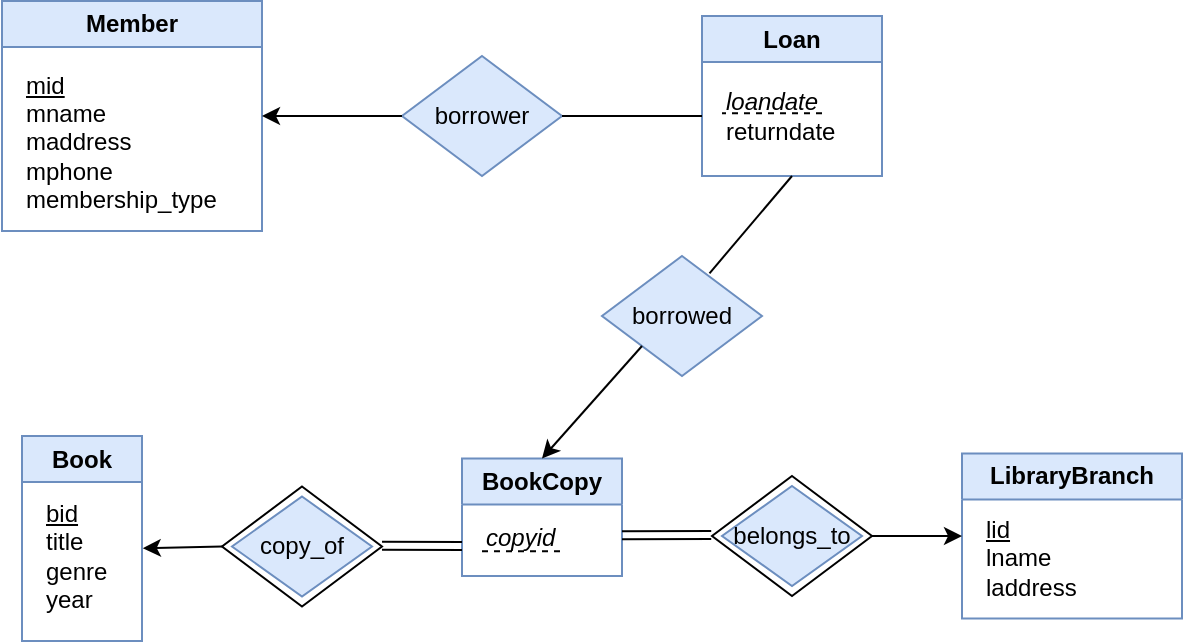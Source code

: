<mxfile version="26.1.0">
  <diagram id="R2lEEEUBdFMjLlhIrx00" name="Page-1">
    <mxGraphModel dx="795" dy="418" grid="1" gridSize="10" guides="1" tooltips="1" connect="1" arrows="1" fold="1" page="1" pageScale="1" pageWidth="850" pageHeight="1100" math="0" shadow="0" extFonts="Permanent Marker^https://fonts.googleapis.com/css?family=Permanent+Marker">
      <root>
        <mxCell id="0" />
        <mxCell id="1" parent="0" />
        <mxCell id="ewZ8gy16_46B8bGI5FMj-2" value="Member" style="swimlane;whiteSpace=wrap;html=1;container=0;fillColor=#dae8fc;strokeColor=#6c8ebf;" vertex="1" parent="1">
          <mxGeometry x="90" y="92.5" width="130" height="115" as="geometry" />
        </mxCell>
        <mxCell id="ewZ8gy16_46B8bGI5FMj-3" value="&lt;u&gt;mid&lt;/u&gt;&lt;div&gt;mname&lt;/div&gt;&lt;div&gt;maddress&lt;/div&gt;&lt;div&gt;mphone&lt;/div&gt;&lt;div&gt;membership_type&lt;/div&gt;" style="text;html=1;align=left;verticalAlign=middle;resizable=0;points=[];autosize=1;strokeColor=none;fillColor=none;container=0;" vertex="1" parent="ewZ8gy16_46B8bGI5FMj-2">
          <mxGeometry x="10" y="25" width="120" height="90" as="geometry" />
        </mxCell>
        <mxCell id="ewZ8gy16_46B8bGI5FMj-4" value="Book" style="swimlane;whiteSpace=wrap;html=1;fillColor=#dae8fc;strokeColor=#6c8ebf;" vertex="1" parent="1">
          <mxGeometry x="100" y="310" width="60" height="102.5" as="geometry" />
        </mxCell>
        <mxCell id="ewZ8gy16_46B8bGI5FMj-5" value="&lt;u&gt;bid&lt;/u&gt;&lt;div&gt;&lt;span style=&quot;background-color: transparent; color: light-dark(rgb(0, 0, 0), rgb(255, 255, 255));&quot;&gt;title&lt;/span&gt;&lt;/div&gt;&lt;div&gt;genre&lt;/div&gt;&lt;div&gt;year&lt;/div&gt;" style="text;html=1;align=left;verticalAlign=middle;resizable=0;points=[];autosize=1;strokeColor=none;fillColor=none;" vertex="1" parent="ewZ8gy16_46B8bGI5FMj-4">
          <mxGeometry x="10" y="25" width="50" height="70" as="geometry" />
        </mxCell>
        <mxCell id="ewZ8gy16_46B8bGI5FMj-6" value="LibraryBranch" style="swimlane;whiteSpace=wrap;html=1;fillColor=#dae8fc;strokeColor=#6c8ebf;" vertex="1" parent="1">
          <mxGeometry x="570" y="318.75" width="110" height="82.5" as="geometry" />
        </mxCell>
        <mxCell id="ewZ8gy16_46B8bGI5FMj-7" value="&lt;u&gt;lid&lt;/u&gt;&lt;div&gt;lname&lt;/div&gt;&lt;div&gt;laddress&lt;/div&gt;" style="text;html=1;align=left;verticalAlign=middle;resizable=0;points=[];autosize=1;strokeColor=none;fillColor=none;" vertex="1" parent="ewZ8gy16_46B8bGI5FMj-6">
          <mxGeometry x="10" y="22.5" width="70" height="60" as="geometry" />
        </mxCell>
        <mxCell id="ewZ8gy16_46B8bGI5FMj-8" value="BookCopy" style="swimlane;whiteSpace=wrap;html=1;fillColor=#dae8fc;strokeColor=#6c8ebf;" vertex="1" parent="1">
          <mxGeometry x="320" y="321.25" width="80" height="58.75" as="geometry" />
        </mxCell>
        <mxCell id="ewZ8gy16_46B8bGI5FMj-9" value="&lt;i&gt;copyid&lt;/i&gt;" style="text;html=1;align=left;verticalAlign=middle;resizable=0;points=[];autosize=1;strokeColor=none;fillColor=none;" vertex="1" parent="ewZ8gy16_46B8bGI5FMj-8">
          <mxGeometry x="10" y="25" width="60" height="30" as="geometry" />
        </mxCell>
        <mxCell id="ewZ8gy16_46B8bGI5FMj-19" value="" style="endArrow=none;dashed=1;html=1;rounded=0;" edge="1" parent="ewZ8gy16_46B8bGI5FMj-8">
          <mxGeometry width="50" height="50" relative="1" as="geometry">
            <mxPoint x="10" y="46.33" as="sourcePoint" />
            <mxPoint x="50" y="46.33" as="targetPoint" />
          </mxGeometry>
        </mxCell>
        <mxCell id="ewZ8gy16_46B8bGI5FMj-11" value="Loan" style="swimlane;whiteSpace=wrap;html=1;fillColor=#dae8fc;strokeColor=#6c8ebf;" vertex="1" parent="1">
          <mxGeometry x="440" y="100" width="90" height="80" as="geometry" />
        </mxCell>
        <mxCell id="ewZ8gy16_46B8bGI5FMj-12" value="&lt;span style=&quot;background-color: transparent; color: light-dark(rgb(0, 0, 0), rgb(255, 255, 255));&quot;&gt;&lt;i&gt;loandate&lt;/i&gt;&lt;/span&gt;&lt;div&gt;returndate&lt;/div&gt;" style="text;html=1;align=left;verticalAlign=middle;resizable=0;points=[];autosize=1;strokeColor=none;fillColor=none;" vertex="1" parent="ewZ8gy16_46B8bGI5FMj-11">
          <mxGeometry x="10" y="30" width="80" height="40" as="geometry" />
        </mxCell>
        <mxCell id="ewZ8gy16_46B8bGI5FMj-18" value="" style="endArrow=none;dashed=1;html=1;rounded=0;" edge="1" parent="ewZ8gy16_46B8bGI5FMj-11">
          <mxGeometry width="50" height="50" relative="1" as="geometry">
            <mxPoint x="60" y="48.58" as="sourcePoint" />
            <mxPoint x="10" y="48.58" as="targetPoint" />
          </mxGeometry>
        </mxCell>
        <mxCell id="ewZ8gy16_46B8bGI5FMj-13" value="borrower" style="rhombus;whiteSpace=wrap;html=1;fillColor=#dae8fc;strokeColor=#6c8ebf;" vertex="1" parent="1">
          <mxGeometry x="290" y="120" width="80" height="60" as="geometry" />
        </mxCell>
        <mxCell id="ewZ8gy16_46B8bGI5FMj-16" value="" style="endArrow=classic;html=1;rounded=0;exitX=0;exitY=0.5;exitDx=0;exitDy=0;entryX=1;entryY=0.5;entryDx=0;entryDy=0;" edge="1" parent="1" source="ewZ8gy16_46B8bGI5FMj-13" target="ewZ8gy16_46B8bGI5FMj-2">
          <mxGeometry width="50" height="50" relative="1" as="geometry">
            <mxPoint x="350" y="290" as="sourcePoint" />
            <mxPoint x="400" y="240" as="targetPoint" />
          </mxGeometry>
        </mxCell>
        <mxCell id="ewZ8gy16_46B8bGI5FMj-17" value="" style="endArrow=none;html=1;rounded=0;exitX=1;exitY=0.5;exitDx=0;exitDy=0;" edge="1" parent="1" source="ewZ8gy16_46B8bGI5FMj-13">
          <mxGeometry width="50" height="50" relative="1" as="geometry">
            <mxPoint x="350" y="290" as="sourcePoint" />
            <mxPoint x="440" y="150" as="targetPoint" />
          </mxGeometry>
        </mxCell>
        <mxCell id="ewZ8gy16_46B8bGI5FMj-20" value="borrowed" style="rhombus;whiteSpace=wrap;html=1;fillColor=#dae8fc;strokeColor=#6c8ebf;" vertex="1" parent="1">
          <mxGeometry x="390" y="220" width="80" height="60" as="geometry" />
        </mxCell>
        <mxCell id="ewZ8gy16_46B8bGI5FMj-21" value="" style="endArrow=classic;html=1;rounded=0;entryX=0.5;entryY=0;entryDx=0;entryDy=0;exitX=0;exitY=1;exitDx=0;exitDy=0;" edge="1" parent="1" source="ewZ8gy16_46B8bGI5FMj-20" target="ewZ8gy16_46B8bGI5FMj-8">
          <mxGeometry width="50" height="50" relative="1" as="geometry">
            <mxPoint x="350" y="290" as="sourcePoint" />
            <mxPoint x="400" y="240" as="targetPoint" />
          </mxGeometry>
        </mxCell>
        <mxCell id="ewZ8gy16_46B8bGI5FMj-22" value="" style="endArrow=none;html=1;rounded=0;entryX=0.5;entryY=1;entryDx=0;entryDy=0;exitX=0.672;exitY=0.144;exitDx=0;exitDy=0;exitPerimeter=0;" edge="1" parent="1" source="ewZ8gy16_46B8bGI5FMj-20" target="ewZ8gy16_46B8bGI5FMj-11">
          <mxGeometry width="50" height="50" relative="1" as="geometry">
            <mxPoint x="460" y="340" as="sourcePoint" />
            <mxPoint x="510" y="290" as="targetPoint" />
          </mxGeometry>
        </mxCell>
        <mxCell id="ewZ8gy16_46B8bGI5FMj-23" value="" style="rhombus;whiteSpace=wrap;html=1;" vertex="1" parent="1">
          <mxGeometry x="200" y="335.25" width="80" height="60" as="geometry" />
        </mxCell>
        <mxCell id="ewZ8gy16_46B8bGI5FMj-25" value="" style="endArrow=classic;html=1;rounded=0;exitX=0;exitY=0.5;exitDx=0;exitDy=0;entryX=1.008;entryY=0.445;entryDx=0;entryDy=0;entryPerimeter=0;" edge="1" parent="1" source="ewZ8gy16_46B8bGI5FMj-23" target="ewZ8gy16_46B8bGI5FMj-5">
          <mxGeometry width="50" height="50" relative="1" as="geometry">
            <mxPoint x="160" y="365.25" as="sourcePoint" />
            <mxPoint x="360" y="240" as="targetPoint" />
          </mxGeometry>
        </mxCell>
        <mxCell id="ewZ8gy16_46B8bGI5FMj-26" value="" style="rhombus;whiteSpace=wrap;html=1;" vertex="1" parent="1">
          <mxGeometry x="445" y="330" width="80" height="60" as="geometry" />
        </mxCell>
        <mxCell id="ewZ8gy16_46B8bGI5FMj-29" value="copy_of" style="rhombus;whiteSpace=wrap;html=1;fillColor=#dae8fc;strokeColor=#6c8ebf;" vertex="1" parent="1">
          <mxGeometry x="205" y="340.25" width="70" height="50" as="geometry" />
        </mxCell>
        <mxCell id="ewZ8gy16_46B8bGI5FMj-28" value="" style="endArrow=classic;html=1;rounded=0;exitX=1;exitY=0.5;exitDx=0;exitDy=0;entryX=0;entryY=0.5;entryDx=0;entryDy=0;" edge="1" parent="1" source="ewZ8gy16_46B8bGI5FMj-26" target="ewZ8gy16_46B8bGI5FMj-6">
          <mxGeometry width="50" height="50" relative="1" as="geometry">
            <mxPoint x="350" y="290" as="sourcePoint" />
            <mxPoint x="400" y="240" as="targetPoint" />
          </mxGeometry>
        </mxCell>
        <mxCell id="ewZ8gy16_46B8bGI5FMj-30" value="belongs_to" style="rhombus;whiteSpace=wrap;html=1;fillColor=#dae8fc;strokeColor=#6c8ebf;" vertex="1" parent="1">
          <mxGeometry x="450" y="335" width="70" height="50" as="geometry" />
        </mxCell>
        <mxCell id="ewZ8gy16_46B8bGI5FMj-33" value="" style="shape=link;html=1;rounded=0;" edge="1" parent="1">
          <mxGeometry width="100" relative="1" as="geometry">
            <mxPoint x="280" y="364.83" as="sourcePoint" />
            <mxPoint x="320" y="365" as="targetPoint" />
          </mxGeometry>
        </mxCell>
        <mxCell id="ewZ8gy16_46B8bGI5FMj-34" value="" style="shape=link;html=1;rounded=0;entryX=-0.077;entryY=0.49;entryDx=0;entryDy=0;entryPerimeter=0;" edge="1" parent="1" target="ewZ8gy16_46B8bGI5FMj-30">
          <mxGeometry width="100" relative="1" as="geometry">
            <mxPoint x="400" y="359.58" as="sourcePoint" />
            <mxPoint x="440" y="360" as="targetPoint" />
          </mxGeometry>
        </mxCell>
      </root>
    </mxGraphModel>
  </diagram>
</mxfile>
